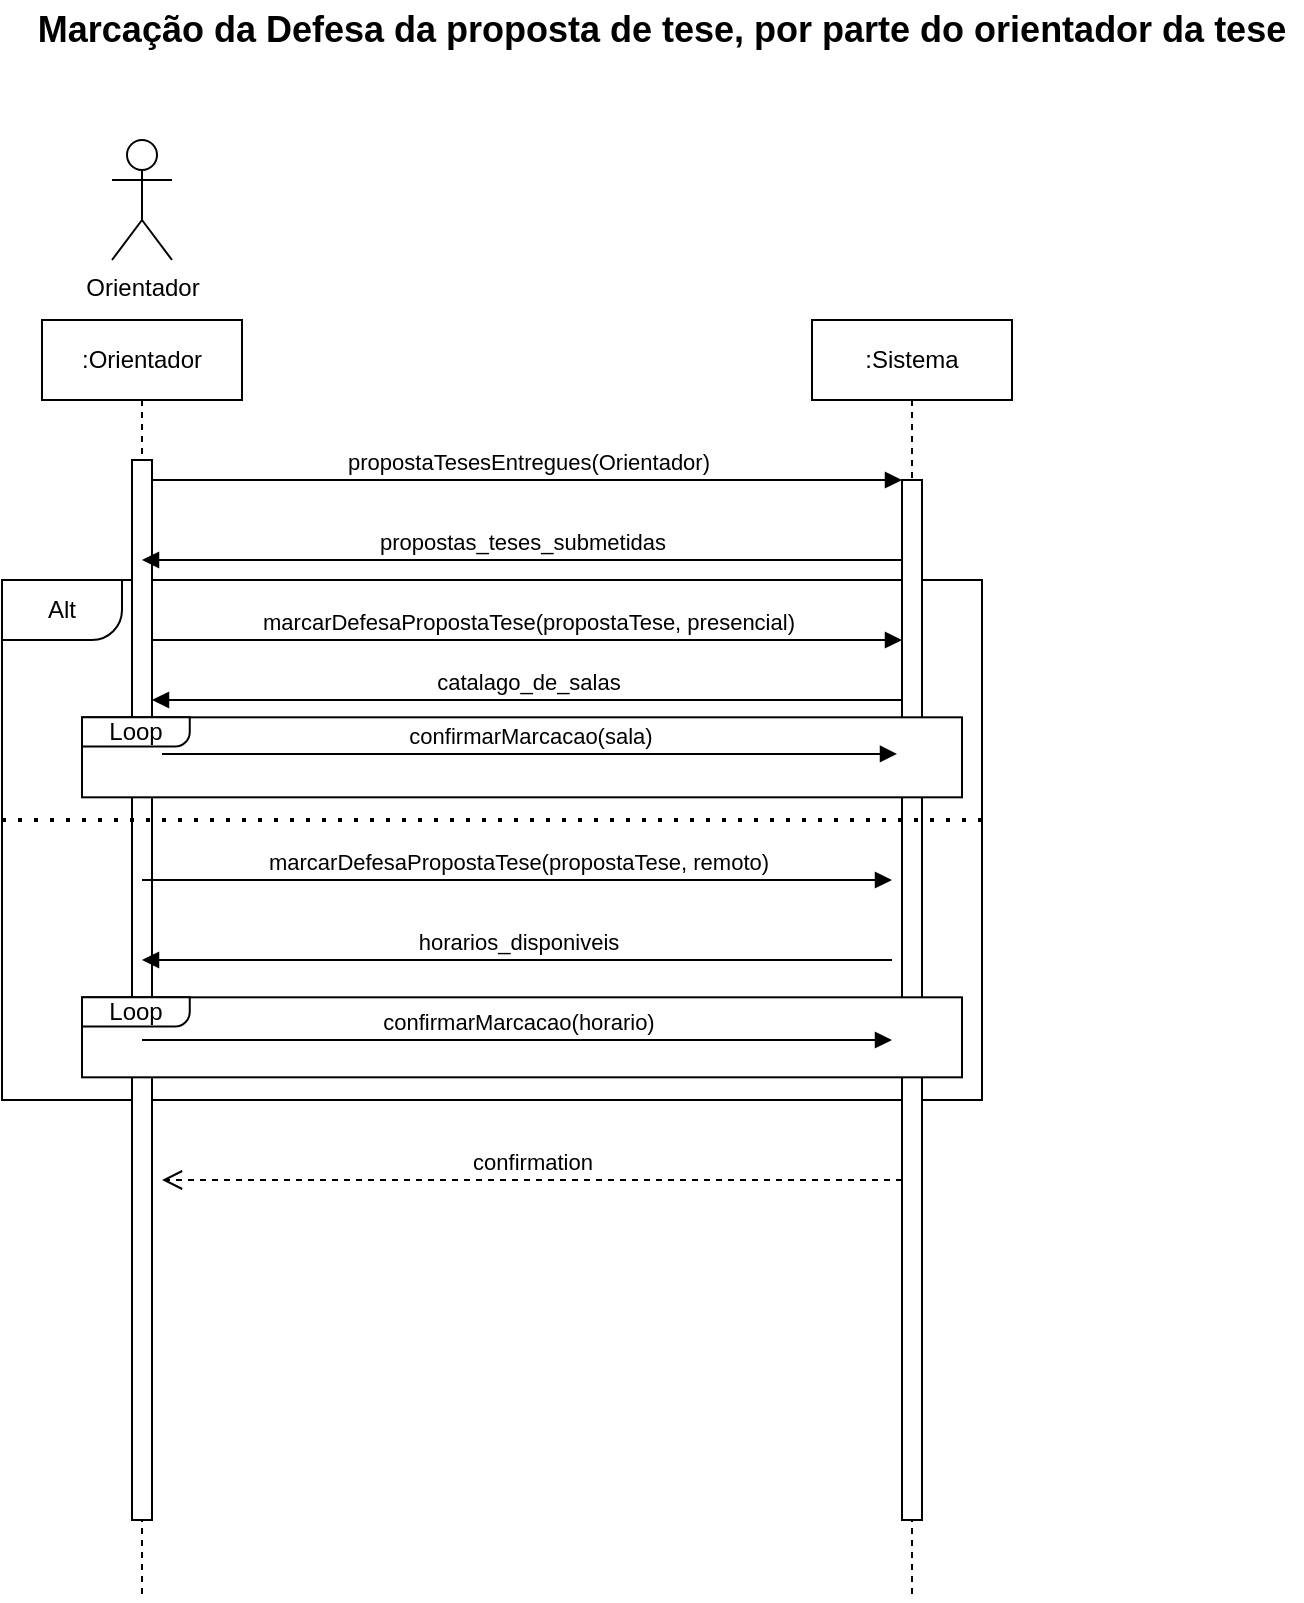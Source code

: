 <mxfile version="24.0.4" type="device">
  <diagram name="Page-1" id="2YBvvXClWsGukQMizWep">
    <mxGraphModel dx="1154" dy="1677" grid="1" gridSize="10" guides="1" tooltips="1" connect="1" arrows="1" fold="1" page="1" pageScale="1" pageWidth="850" pageHeight="1100" math="0" shadow="0">
      <root>
        <mxCell id="0" />
        <mxCell id="1" parent="0" />
        <mxCell id="HvKkGWitCOGtygPR9ogZ-5" value="" style="rounded=0;whiteSpace=wrap;html=1;" parent="1" vertex="1">
          <mxGeometry x="90" y="-780" width="490" height="260" as="geometry" />
        </mxCell>
        <mxCell id="aM9ryv3xv72pqoxQDRHE-1" value=":Orientador" style="shape=umlLifeline;perimeter=lifelinePerimeter;whiteSpace=wrap;html=1;container=0;dropTarget=0;collapsible=0;recursiveResize=0;outlineConnect=0;portConstraint=eastwest;newEdgeStyle={&quot;edgeStyle&quot;:&quot;elbowEdgeStyle&quot;,&quot;elbow&quot;:&quot;vertical&quot;,&quot;curved&quot;:0,&quot;rounded&quot;:0};" parent="1" vertex="1">
          <mxGeometry x="110" y="-910" width="100" height="640" as="geometry" />
        </mxCell>
        <mxCell id="aM9ryv3xv72pqoxQDRHE-2" value="" style="html=1;points=[];perimeter=orthogonalPerimeter;outlineConnect=0;targetShapes=umlLifeline;portConstraint=eastwest;newEdgeStyle={&quot;edgeStyle&quot;:&quot;elbowEdgeStyle&quot;,&quot;elbow&quot;:&quot;vertical&quot;,&quot;curved&quot;:0,&quot;rounded&quot;:0};" parent="aM9ryv3xv72pqoxQDRHE-1" vertex="1">
          <mxGeometry x="45" y="70" width="10" height="530" as="geometry" />
        </mxCell>
        <mxCell id="aM9ryv3xv72pqoxQDRHE-5" value=":Sistema" style="shape=umlLifeline;perimeter=lifelinePerimeter;whiteSpace=wrap;html=1;container=0;dropTarget=0;collapsible=0;recursiveResize=0;outlineConnect=0;portConstraint=eastwest;newEdgeStyle={&quot;edgeStyle&quot;:&quot;elbowEdgeStyle&quot;,&quot;elbow&quot;:&quot;vertical&quot;,&quot;curved&quot;:0,&quot;rounded&quot;:0};" parent="1" vertex="1">
          <mxGeometry x="495" y="-910" width="100" height="640" as="geometry" />
        </mxCell>
        <mxCell id="aM9ryv3xv72pqoxQDRHE-6" value="" style="html=1;points=[];perimeter=orthogonalPerimeter;outlineConnect=0;targetShapes=umlLifeline;portConstraint=eastwest;newEdgeStyle={&quot;edgeStyle&quot;:&quot;elbowEdgeStyle&quot;,&quot;elbow&quot;:&quot;vertical&quot;,&quot;curved&quot;:0,&quot;rounded&quot;:0};" parent="aM9ryv3xv72pqoxQDRHE-5" vertex="1">
          <mxGeometry x="45" y="80" width="10" height="520" as="geometry" />
        </mxCell>
        <mxCell id="aM9ryv3xv72pqoxQDRHE-7" value="propostaTesesEntregues(Orientador)" style="html=1;verticalAlign=bottom;endArrow=block;edgeStyle=elbowEdgeStyle;elbow=horizontal;curved=0;rounded=0;" parent="1" source="aM9ryv3xv72pqoxQDRHE-2" target="aM9ryv3xv72pqoxQDRHE-6" edge="1">
          <mxGeometry relative="1" as="geometry">
            <mxPoint x="265" y="-820" as="sourcePoint" />
            <Array as="points">
              <mxPoint x="250" y="-830" />
            </Array>
            <mxPoint as="offset" />
          </mxGeometry>
        </mxCell>
        <mxCell id="aM9ryv3xv72pqoxQDRHE-8" value="confirmation" style="html=1;verticalAlign=bottom;endArrow=open;dashed=1;endSize=8;edgeStyle=elbowEdgeStyle;elbow=vertical;curved=0;rounded=0;exitX=0;exitY=0.673;exitDx=0;exitDy=0;exitPerimeter=0;" parent="1" source="aM9ryv3xv72pqoxQDRHE-6" edge="1">
          <mxGeometry relative="1" as="geometry">
            <mxPoint x="170" y="-480" as="targetPoint" />
            <Array as="points">
              <mxPoint x="255" y="-480" />
            </Array>
            <mxPoint x="535" y="-480" as="sourcePoint" />
          </mxGeometry>
        </mxCell>
        <mxCell id="aM9ryv3xv72pqoxQDRHE-9" value="propostas_teses_submetidas" style="html=1;verticalAlign=bottom;endArrow=block;edgeStyle=elbowEdgeStyle;elbow=vertical;curved=0;rounded=0;entryX=0.5;entryY=0.094;entryDx=0;entryDy=0;entryPerimeter=0;" parent="1" source="aM9ryv3xv72pqoxQDRHE-6" target="aM9ryv3xv72pqoxQDRHE-2" edge="1">
          <mxGeometry relative="1" as="geometry">
            <mxPoint x="245" y="-790" as="sourcePoint" />
            <Array as="points">
              <mxPoint x="260" y="-790" />
            </Array>
            <mxPoint x="170" y="-790" as="targetPoint" />
          </mxGeometry>
        </mxCell>
        <mxCell id="4nBRewQyu8Tajdc3RTVB-1" value="Orientador" style="shape=umlActor;verticalLabelPosition=bottom;verticalAlign=top;html=1;outlineConnect=0;" parent="1" vertex="1">
          <mxGeometry x="145" y="-1000" width="30" height="60" as="geometry" />
        </mxCell>
        <mxCell id="HvKkGWitCOGtygPR9ogZ-1" value="&lt;font style=&quot;font-size: 18px;&quot;&gt;&lt;b&gt;&lt;font style=&quot;&quot;&gt;Marcação da Defesa da proposta de tese&lt;/font&gt;, por parte do orientador da tese&lt;/b&gt;&lt;/font&gt;" style="text;html=1;align=center;verticalAlign=middle;whiteSpace=wrap;rounded=0;" parent="1" vertex="1">
          <mxGeometry x="100" y="-1070" width="640" height="30" as="geometry" />
        </mxCell>
        <mxCell id="HvKkGWitCOGtygPR9ogZ-2" value="marcarDefesaPropostaTese(propostaTese, presencial)" style="html=1;verticalAlign=bottom;endArrow=block;edgeStyle=elbowEdgeStyle;elbow=horizontal;curved=0;rounded=0;" parent="1" source="aM9ryv3xv72pqoxQDRHE-2" edge="1">
          <mxGeometry relative="1" as="geometry">
            <mxPoint x="170" y="-750" as="sourcePoint" />
            <Array as="points">
              <mxPoint x="255" y="-750" />
            </Array>
            <mxPoint x="540" y="-750" as="targetPoint" />
            <mxPoint as="offset" />
          </mxGeometry>
        </mxCell>
        <mxCell id="HvKkGWitCOGtygPR9ogZ-3" value="catalago_de_salas" style="html=1;verticalAlign=bottom;endArrow=block;edgeStyle=elbowEdgeStyle;elbow=vertical;curved=0;rounded=0;" parent="1" edge="1">
          <mxGeometry relative="1" as="geometry">
            <mxPoint x="540" y="-720" as="sourcePoint" />
            <Array as="points">
              <mxPoint x="250" y="-720" />
            </Array>
            <mxPoint x="165" y="-720" as="targetPoint" />
          </mxGeometry>
        </mxCell>
        <mxCell id="HvKkGWitCOGtygPR9ogZ-7" value="" style="verticalLabelPosition=bottom;verticalAlign=top;html=1;shape=mxgraph.basic.corner_round_rect;dx=15;whiteSpace=wrap;rotation=-180;" parent="1" vertex="1">
          <mxGeometry x="90" y="-780" width="60" height="30" as="geometry" />
        </mxCell>
        <mxCell id="HvKkGWitCOGtygPR9ogZ-12" value="Alt" style="text;html=1;align=center;verticalAlign=middle;whiteSpace=wrap;rounded=0;" parent="1" vertex="1">
          <mxGeometry x="90" y="-780" width="60" height="30" as="geometry" />
        </mxCell>
        <mxCell id="HvKkGWitCOGtygPR9ogZ-13" value="" style="endArrow=none;dashed=1;html=1;dashPattern=1 3;strokeWidth=2;rounded=0;exitX=0;exitY=0.5;exitDx=0;exitDy=0;entryX=1;entryY=0.5;entryDx=0;entryDy=0;" parent="1" edge="1">
          <mxGeometry width="50" height="50" relative="1" as="geometry">
            <mxPoint x="90" y="-660" as="sourcePoint" />
            <mxPoint x="580" y="-660" as="targetPoint" />
          </mxGeometry>
        </mxCell>
        <mxCell id="HvKkGWitCOGtygPR9ogZ-16" value="marcarDefesaPropostaTese(propostaTese, remoto)" style="html=1;verticalAlign=bottom;endArrow=block;edgeStyle=elbowEdgeStyle;elbow=horizontal;curved=0;rounded=0;" parent="1" edge="1">
          <mxGeometry relative="1" as="geometry">
            <mxPoint x="160" y="-630" as="sourcePoint" />
            <Array as="points">
              <mxPoint x="250" y="-630" />
            </Array>
            <mxPoint x="535" y="-630" as="targetPoint" />
            <mxPoint as="offset" />
          </mxGeometry>
        </mxCell>
        <mxCell id="HvKkGWitCOGtygPR9ogZ-17" value="horarios_disponiveis" style="html=1;verticalAlign=bottom;endArrow=block;edgeStyle=elbowEdgeStyle;elbow=vertical;curved=0;rounded=0;" parent="1" edge="1">
          <mxGeometry relative="1" as="geometry">
            <mxPoint x="535" y="-590" as="sourcePoint" />
            <Array as="points">
              <mxPoint x="245" y="-590" />
            </Array>
            <mxPoint x="160" y="-590" as="targetPoint" />
          </mxGeometry>
        </mxCell>
        <mxCell id="w3Y5VknggvWRWt7Su9eR-18" value="" style="group" vertex="1" connectable="0" parent="1">
          <mxGeometry x="130" y="-700" width="440" height="40" as="geometry" />
        </mxCell>
        <mxCell id="w3Y5VknggvWRWt7Su9eR-14" value="" style="rounded=0;whiteSpace=wrap;html=1;" vertex="1" parent="w3Y5VknggvWRWt7Su9eR-18">
          <mxGeometry y="-11.34" width="440" height="40" as="geometry" />
        </mxCell>
        <mxCell id="w3Y5VknggvWRWt7Su9eR-16" value="" style="verticalLabelPosition=bottom;verticalAlign=top;html=1;shape=mxgraph.basic.corner_round_rect;dx=6;whiteSpace=wrap;rotation=-180;" vertex="1" parent="w3Y5VknggvWRWt7Su9eR-18">
          <mxGeometry y="-11.34" width="53.88" height="14.62" as="geometry" />
        </mxCell>
        <mxCell id="w3Y5VknggvWRWt7Su9eR-15" value="Loop" style="text;html=1;align=center;verticalAlign=middle;whiteSpace=wrap;rounded=0;" vertex="1" parent="w3Y5VknggvWRWt7Su9eR-18">
          <mxGeometry y="-14.03" width="53.88" height="20" as="geometry" />
        </mxCell>
        <mxCell id="HvKkGWitCOGtygPR9ogZ-4" value="confirmarMarcacao(sala)" style="html=1;verticalAlign=bottom;endArrow=block;edgeStyle=elbowEdgeStyle;elbow=horizontal;curved=0;rounded=0;" parent="w3Y5VknggvWRWt7Su9eR-18" edge="1">
          <mxGeometry relative="1" as="geometry">
            <mxPoint x="40" y="7" as="sourcePoint" />
            <Array as="points">
              <mxPoint x="122.5" y="6.94" />
            </Array>
            <mxPoint x="407.5" y="6.94" as="targetPoint" />
            <mxPoint as="offset" />
          </mxGeometry>
        </mxCell>
        <mxCell id="w3Y5VknggvWRWt7Su9eR-19" value="" style="group" vertex="1" connectable="0" parent="1">
          <mxGeometry x="130" y="-560" width="440" height="40" as="geometry" />
        </mxCell>
        <mxCell id="w3Y5VknggvWRWt7Su9eR-20" value="" style="rounded=0;whiteSpace=wrap;html=1;" vertex="1" parent="w3Y5VknggvWRWt7Su9eR-19">
          <mxGeometry y="-11.34" width="440" height="40" as="geometry" />
        </mxCell>
        <mxCell id="w3Y5VknggvWRWt7Su9eR-21" value="" style="verticalLabelPosition=bottom;verticalAlign=top;html=1;shape=mxgraph.basic.corner_round_rect;dx=6;whiteSpace=wrap;rotation=-180;" vertex="1" parent="w3Y5VknggvWRWt7Su9eR-19">
          <mxGeometry y="-11.34" width="53.88" height="14.62" as="geometry" />
        </mxCell>
        <mxCell id="w3Y5VknggvWRWt7Su9eR-22" value="Loop" style="text;html=1;align=center;verticalAlign=middle;whiteSpace=wrap;rounded=0;" vertex="1" parent="w3Y5VknggvWRWt7Su9eR-19">
          <mxGeometry y="-14.03" width="53.88" height="20" as="geometry" />
        </mxCell>
        <mxCell id="HvKkGWitCOGtygPR9ogZ-18" value="confirmarMarcacao(horario)" style="html=1;verticalAlign=bottom;endArrow=block;edgeStyle=elbowEdgeStyle;elbow=horizontal;curved=0;rounded=0;" parent="1" edge="1">
          <mxGeometry relative="1" as="geometry">
            <mxPoint x="160" y="-550" as="sourcePoint" />
            <Array as="points">
              <mxPoint x="250" y="-550" />
            </Array>
            <mxPoint x="535" y="-550" as="targetPoint" />
            <mxPoint as="offset" />
          </mxGeometry>
        </mxCell>
      </root>
    </mxGraphModel>
  </diagram>
</mxfile>
